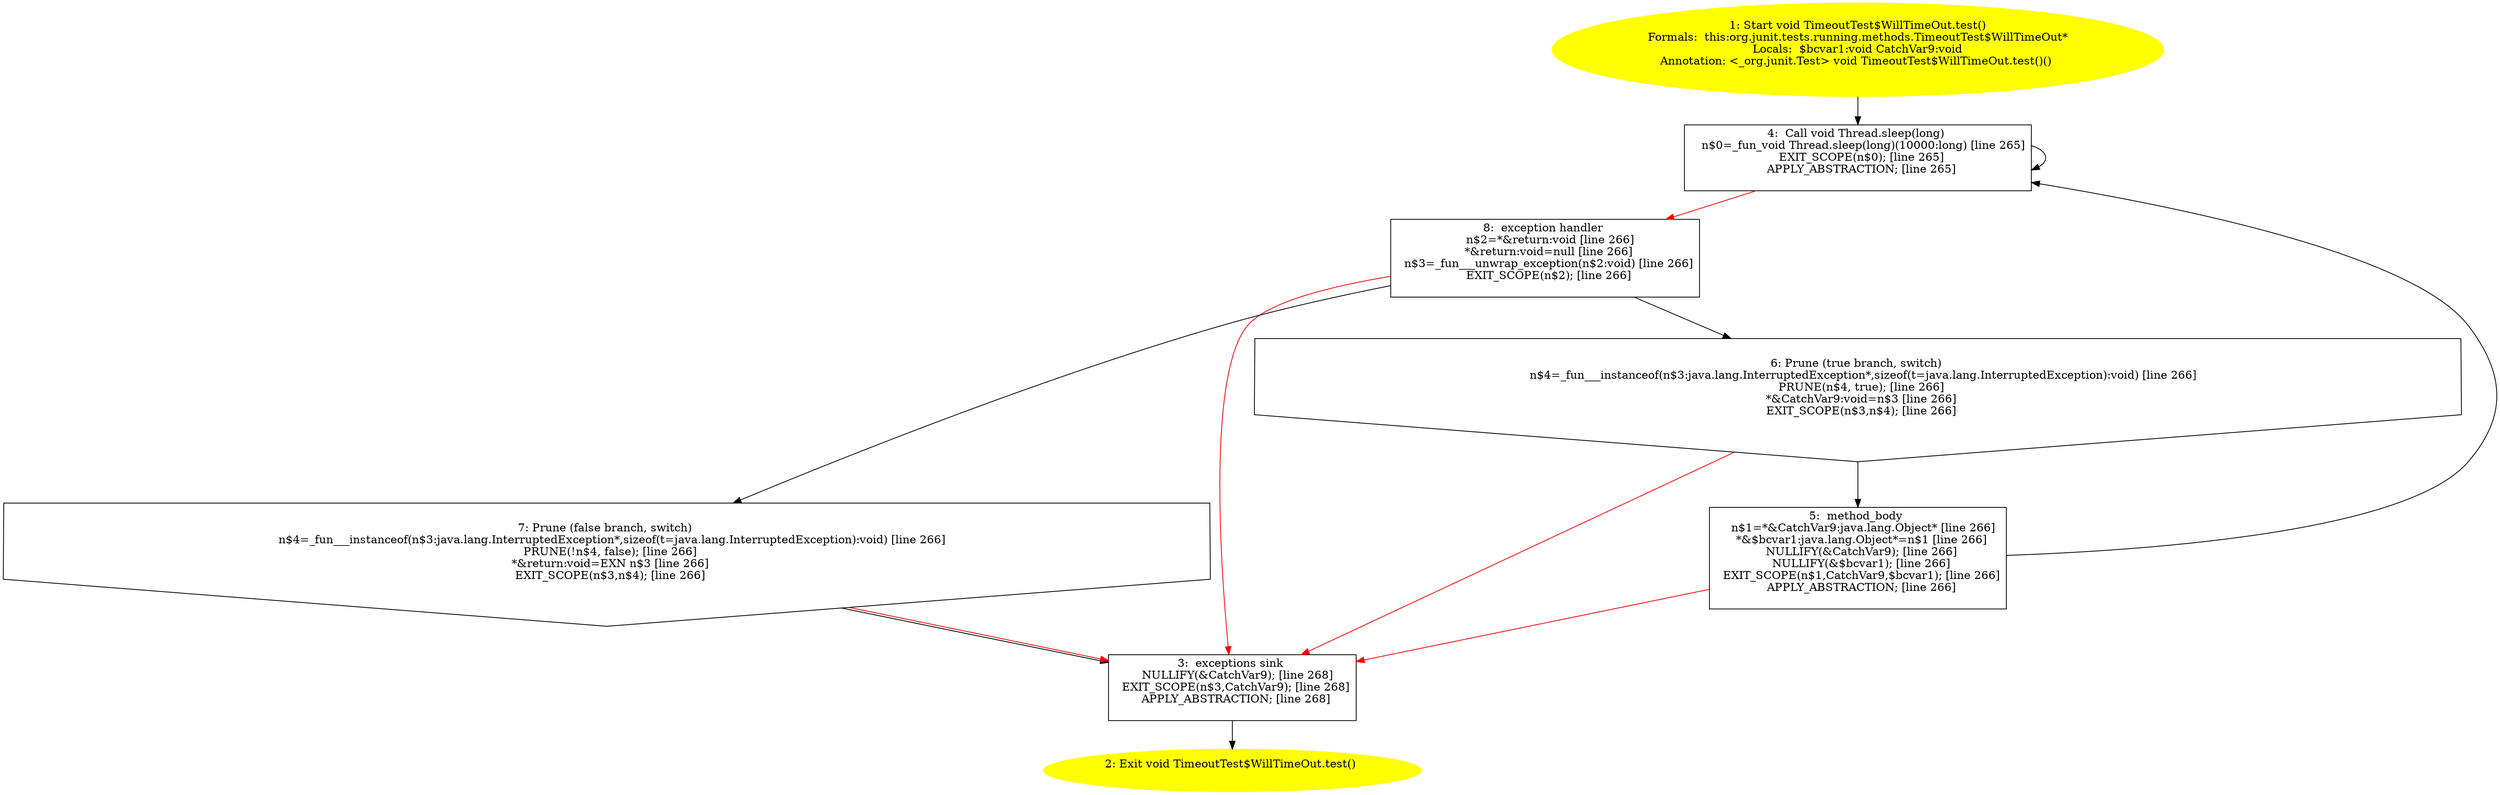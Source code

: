 /* @generated */
digraph cfg {
"org.junit.tests.running.methods.TimeoutTest$WillTimeOut.test():void.05a207af6d9e77b568dee68e24b26321_1" [label="1: Start void TimeoutTest$WillTimeOut.test()\nFormals:  this:org.junit.tests.running.methods.TimeoutTest$WillTimeOut*\nLocals:  $bcvar1:void CatchVar9:void\nAnnotation: <_org.junit.Test> void TimeoutTest$WillTimeOut.test()() \n  " color=yellow style=filled]
	

	 "org.junit.tests.running.methods.TimeoutTest$WillTimeOut.test():void.05a207af6d9e77b568dee68e24b26321_1" -> "org.junit.tests.running.methods.TimeoutTest$WillTimeOut.test():void.05a207af6d9e77b568dee68e24b26321_4" ;
"org.junit.tests.running.methods.TimeoutTest$WillTimeOut.test():void.05a207af6d9e77b568dee68e24b26321_2" [label="2: Exit void TimeoutTest$WillTimeOut.test() \n  " color=yellow style=filled]
	

"org.junit.tests.running.methods.TimeoutTest$WillTimeOut.test():void.05a207af6d9e77b568dee68e24b26321_3" [label="3:  exceptions sink \n   NULLIFY(&CatchVar9); [line 268]\n  EXIT_SCOPE(n$3,CatchVar9); [line 268]\n  APPLY_ABSTRACTION; [line 268]\n " shape="box"]
	

	 "org.junit.tests.running.methods.TimeoutTest$WillTimeOut.test():void.05a207af6d9e77b568dee68e24b26321_3" -> "org.junit.tests.running.methods.TimeoutTest$WillTimeOut.test():void.05a207af6d9e77b568dee68e24b26321_2" ;
"org.junit.tests.running.methods.TimeoutTest$WillTimeOut.test():void.05a207af6d9e77b568dee68e24b26321_4" [label="4:  Call void Thread.sleep(long) \n   n$0=_fun_void Thread.sleep(long)(10000:long) [line 265]\n  EXIT_SCOPE(n$0); [line 265]\n  APPLY_ABSTRACTION; [line 265]\n " shape="box"]
	

	 "org.junit.tests.running.methods.TimeoutTest$WillTimeOut.test():void.05a207af6d9e77b568dee68e24b26321_4" -> "org.junit.tests.running.methods.TimeoutTest$WillTimeOut.test():void.05a207af6d9e77b568dee68e24b26321_4" ;
	 "org.junit.tests.running.methods.TimeoutTest$WillTimeOut.test():void.05a207af6d9e77b568dee68e24b26321_4" -> "org.junit.tests.running.methods.TimeoutTest$WillTimeOut.test():void.05a207af6d9e77b568dee68e24b26321_8" [color="red" ];
"org.junit.tests.running.methods.TimeoutTest$WillTimeOut.test():void.05a207af6d9e77b568dee68e24b26321_5" [label="5:  method_body \n   n$1=*&CatchVar9:java.lang.Object* [line 266]\n  *&$bcvar1:java.lang.Object*=n$1 [line 266]\n  NULLIFY(&CatchVar9); [line 266]\n  NULLIFY(&$bcvar1); [line 266]\n  EXIT_SCOPE(n$1,CatchVar9,$bcvar1); [line 266]\n  APPLY_ABSTRACTION; [line 266]\n " shape="box"]
	

	 "org.junit.tests.running.methods.TimeoutTest$WillTimeOut.test():void.05a207af6d9e77b568dee68e24b26321_5" -> "org.junit.tests.running.methods.TimeoutTest$WillTimeOut.test():void.05a207af6d9e77b568dee68e24b26321_4" ;
	 "org.junit.tests.running.methods.TimeoutTest$WillTimeOut.test():void.05a207af6d9e77b568dee68e24b26321_5" -> "org.junit.tests.running.methods.TimeoutTest$WillTimeOut.test():void.05a207af6d9e77b568dee68e24b26321_3" [color="red" ];
"org.junit.tests.running.methods.TimeoutTest$WillTimeOut.test():void.05a207af6d9e77b568dee68e24b26321_6" [label="6: Prune (true branch, switch) \n   n$4=_fun___instanceof(n$3:java.lang.InterruptedException*,sizeof(t=java.lang.InterruptedException):void) [line 266]\n  PRUNE(n$4, true); [line 266]\n  *&CatchVar9:void=n$3 [line 266]\n  EXIT_SCOPE(n$3,n$4); [line 266]\n " shape="invhouse"]
	

	 "org.junit.tests.running.methods.TimeoutTest$WillTimeOut.test():void.05a207af6d9e77b568dee68e24b26321_6" -> "org.junit.tests.running.methods.TimeoutTest$WillTimeOut.test():void.05a207af6d9e77b568dee68e24b26321_5" ;
	 "org.junit.tests.running.methods.TimeoutTest$WillTimeOut.test():void.05a207af6d9e77b568dee68e24b26321_6" -> "org.junit.tests.running.methods.TimeoutTest$WillTimeOut.test():void.05a207af6d9e77b568dee68e24b26321_3" [color="red" ];
"org.junit.tests.running.methods.TimeoutTest$WillTimeOut.test():void.05a207af6d9e77b568dee68e24b26321_7" [label="7: Prune (false branch, switch) \n   n$4=_fun___instanceof(n$3:java.lang.InterruptedException*,sizeof(t=java.lang.InterruptedException):void) [line 266]\n  PRUNE(!n$4, false); [line 266]\n  *&return:void=EXN n$3 [line 266]\n  EXIT_SCOPE(n$3,n$4); [line 266]\n " shape="invhouse"]
	

	 "org.junit.tests.running.methods.TimeoutTest$WillTimeOut.test():void.05a207af6d9e77b568dee68e24b26321_7" -> "org.junit.tests.running.methods.TimeoutTest$WillTimeOut.test():void.05a207af6d9e77b568dee68e24b26321_3" ;
	 "org.junit.tests.running.methods.TimeoutTest$WillTimeOut.test():void.05a207af6d9e77b568dee68e24b26321_7" -> "org.junit.tests.running.methods.TimeoutTest$WillTimeOut.test():void.05a207af6d9e77b568dee68e24b26321_3" [color="red" ];
"org.junit.tests.running.methods.TimeoutTest$WillTimeOut.test():void.05a207af6d9e77b568dee68e24b26321_8" [label="8:  exception handler \n   n$2=*&return:void [line 266]\n  *&return:void=null [line 266]\n  n$3=_fun___unwrap_exception(n$2:void) [line 266]\n  EXIT_SCOPE(n$2); [line 266]\n " shape="box"]
	

	 "org.junit.tests.running.methods.TimeoutTest$WillTimeOut.test():void.05a207af6d9e77b568dee68e24b26321_8" -> "org.junit.tests.running.methods.TimeoutTest$WillTimeOut.test():void.05a207af6d9e77b568dee68e24b26321_6" ;
	 "org.junit.tests.running.methods.TimeoutTest$WillTimeOut.test():void.05a207af6d9e77b568dee68e24b26321_8" -> "org.junit.tests.running.methods.TimeoutTest$WillTimeOut.test():void.05a207af6d9e77b568dee68e24b26321_7" ;
	 "org.junit.tests.running.methods.TimeoutTest$WillTimeOut.test():void.05a207af6d9e77b568dee68e24b26321_8" -> "org.junit.tests.running.methods.TimeoutTest$WillTimeOut.test():void.05a207af6d9e77b568dee68e24b26321_3" [color="red" ];
}
